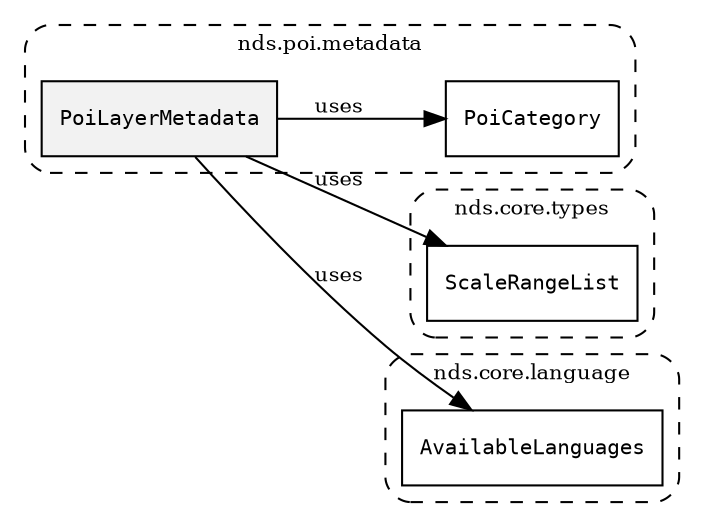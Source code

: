 /**
 * This dot file creates symbol collaboration diagram for PoiLayerMetadata.
 */
digraph ZSERIO
{
    node [shape=box, fontsize=10];
    rankdir="LR";
    fontsize=10;
    tooltip="PoiLayerMetadata collaboration diagram";

    subgraph "cluster_nds.poi.metadata"
    {
        style="dashed, rounded";
        label="nds.poi.metadata";
        tooltip="Package nds.poi.metadata";
        href="../../../content/packages/nds.poi.metadata.html#Package-nds-poi-metadata";
        target="_parent";

        "PoiLayerMetadata" [style="filled", fillcolor="#0000000D", target="_parent", label=<<font face="monospace"><table align="center" border="0" cellspacing="0" cellpadding="0"><tr><td href="../../../content/packages/nds.poi.metadata.html#Structure-PoiLayerMetadata" title="Structure defined in nds.poi.metadata">PoiLayerMetadata</td></tr></table></font>>];
        "PoiCategory" [target="_parent", label=<<font face="monospace"><table align="center" border="0" cellspacing="0" cellpadding="0"><tr><td href="../../../content/packages/nds.poi.metadata.html#Structure-PoiCategory" title="Structure defined in nds.poi.metadata">PoiCategory</td></tr></table></font>>];
    }

    subgraph "cluster_nds.core.types"
    {
        style="dashed, rounded";
        label="nds.core.types";
        tooltip="Package nds.core.types";
        href="../../../content/packages/nds.core.types.html#Package-nds-core-types";
        target="_parent";

        "ScaleRangeList" [target="_parent", label=<<font face="monospace"><table align="center" border="0" cellspacing="0" cellpadding="0"><tr><td href="../../../content/packages/nds.core.types.html#Structure-ScaleRangeList" title="Structure defined in nds.core.types">ScaleRangeList</td></tr></table></font>>];
    }

    subgraph "cluster_nds.core.language"
    {
        style="dashed, rounded";
        label="nds.core.language";
        tooltip="Package nds.core.language";
        href="../../../content/packages/nds.core.language.html#Package-nds-core-language";
        target="_parent";

        "AvailableLanguages" [target="_parent", label=<<font face="monospace"><table align="center" border="0" cellspacing="0" cellpadding="0"><tr><td href="../../../content/packages/nds.core.language.html#Structure-AvailableLanguages" title="Structure defined in nds.core.language">AvailableLanguages</td></tr></table></font>>];
    }

    "PoiLayerMetadata" -> "PoiCategory" [label="uses", fontsize=10];
    "PoiLayerMetadata" -> "ScaleRangeList" [label="uses", fontsize=10];
    "PoiLayerMetadata" -> "AvailableLanguages" [label="uses", fontsize=10];
}

